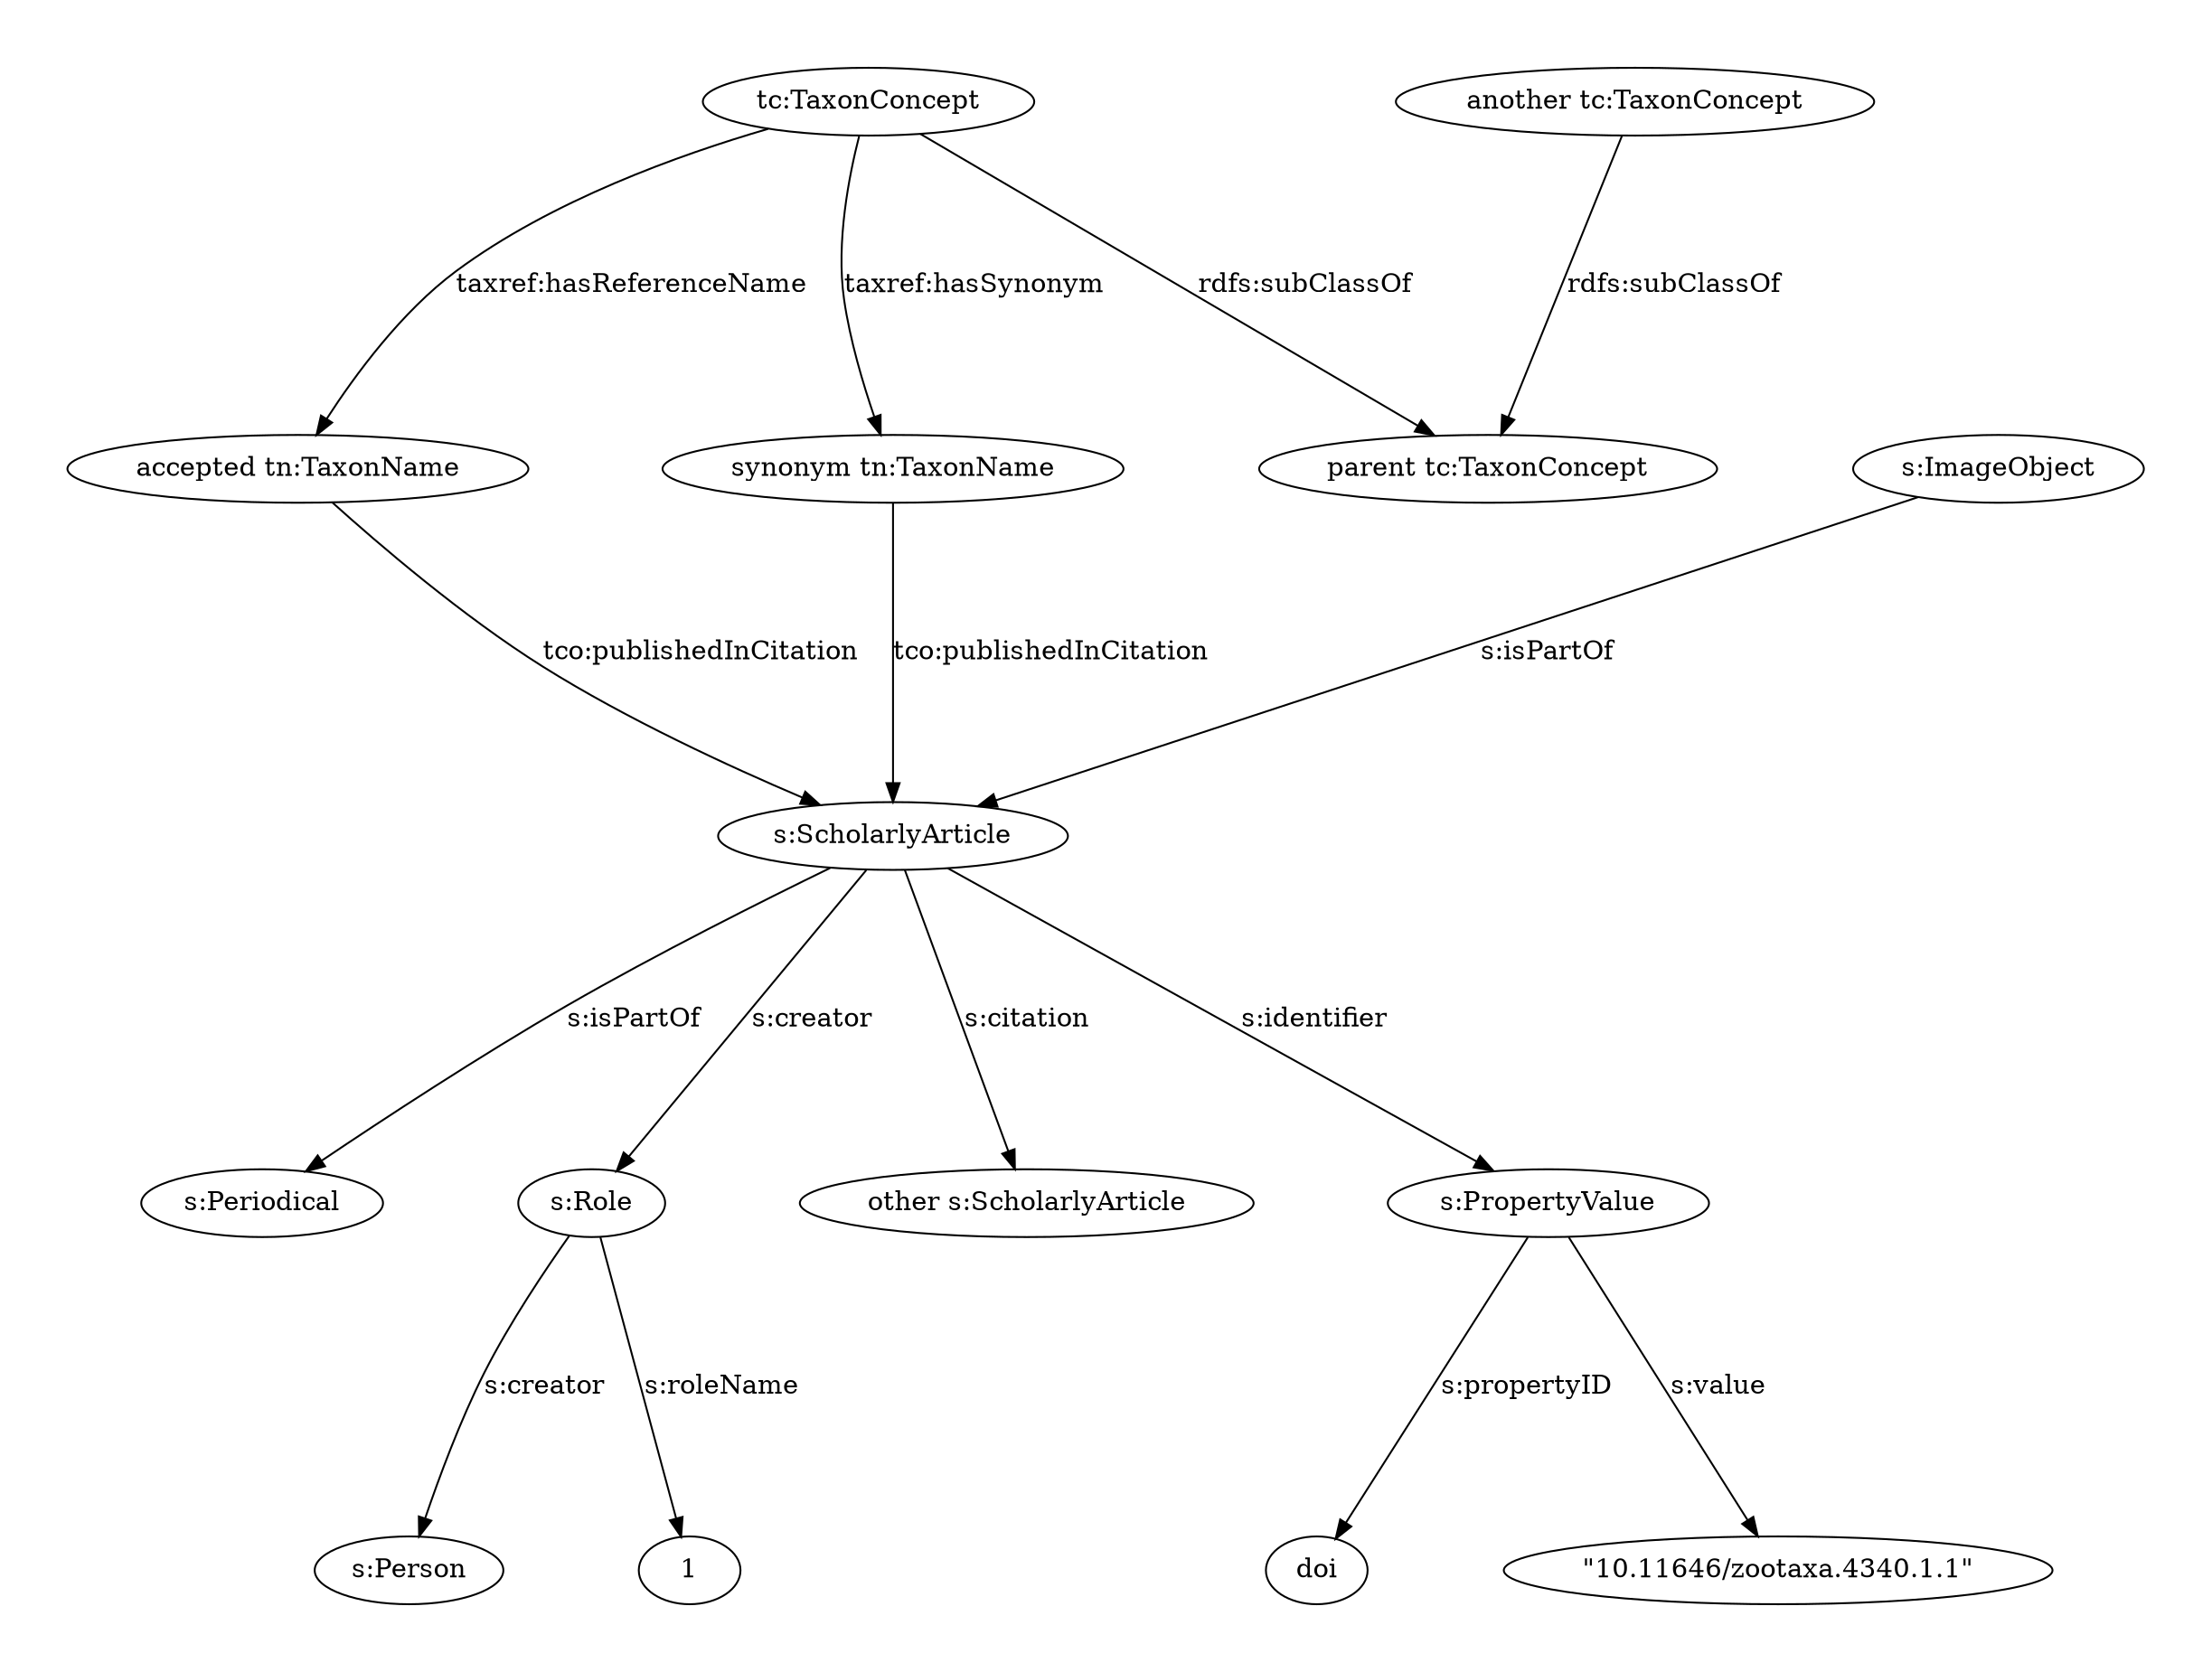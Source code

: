 digraph {
/*rankdir = LR; */
graph [pad="0.5", nodesep="1", ranksep="2"];

"tc:TaxonConcept" -> "accepted tn:TaxonName"[label="taxref:hasReferenceName"];
"tc:TaxonConcept" -> "synonym tn:TaxonName"[label="taxref:hasSynonym"];

"tc:TaxonConcept" -> "parent tc:TaxonConcept" [label="rdfs:subClassOf"];
"another tc:TaxonConcept" -> "parent tc:TaxonConcept" [label="rdfs:subClassOf"];

"accepted tn:TaxonName" -> "s:ScholarlyArticle" [label="tco:publishedInCitation"];
"synonym tn:TaxonName" -> "s:ScholarlyArticle" [label="tco:publishedInCitation"];

"s:ScholarlyArticle" -> "s:Periodical" [label="s:isPartOf"];

"s:ScholarlyArticle" -> "s:Role" [label="s:creator"];
"s:Role" -> "s:Person" [label="s:creator"];
"s:Role" -> "1" [label="s:roleName"];


"s:ScholarlyArticle" -> "other s:ScholarlyArticle" [label="s:citation"];

"s:ImageObject" -> "s:ScholarlyArticle" [label="s:isPartOf"];

"s:ScholarlyArticle"  -> "s:PropertyValue" [label="s:identifier"];

"s:PropertyValue" -> "doi" [label="s:propertyID"];
"s:PropertyValue" -> "\"10.11646/zootaxa.4340.1.1\"" [label="s:value"];



}